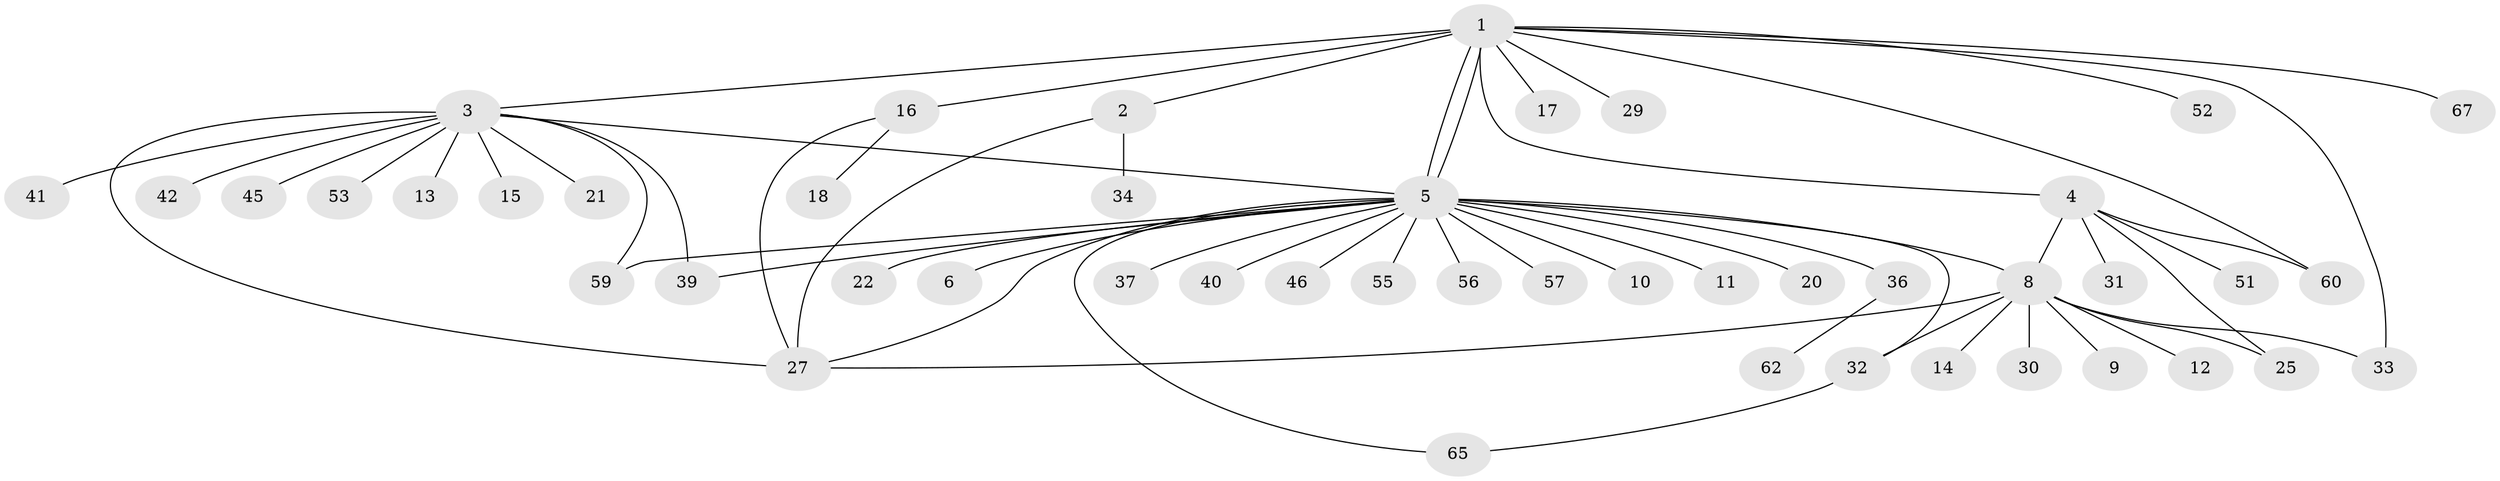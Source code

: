 // original degree distribution, {13: 0.014705882352941176, 3: 0.07352941176470588, 10: 0.014705882352941176, 8: 0.014705882352941176, 24: 0.014705882352941176, 1: 0.5588235294117647, 4: 0.029411764705882353, 12: 0.014705882352941176, 6: 0.014705882352941176, 2: 0.22058823529411764, 5: 0.029411764705882353}
// Generated by graph-tools (version 1.1) at 2025/18/03/04/25 18:18:12]
// undirected, 47 vertices, 60 edges
graph export_dot {
graph [start="1"]
  node [color=gray90,style=filled];
  1;
  2;
  3 [super="+7+26"];
  4 [super="+23"];
  5;
  6;
  8 [super="+19+24"];
  9;
  10;
  11;
  12;
  13;
  14;
  15;
  16 [super="+66+68+38+64"];
  17;
  18;
  20 [super="+48"];
  21;
  22;
  25;
  27 [super="+61"];
  29;
  30;
  31;
  32 [super="+50"];
  33;
  34;
  36 [super="+54+47"];
  37;
  39;
  40;
  41;
  42;
  45;
  46 [super="+49"];
  51;
  52 [super="+58"];
  53;
  55;
  56 [super="+63"];
  57;
  59;
  60;
  62;
  65;
  67;
  1 -- 2;
  1 -- 3;
  1 -- 4;
  1 -- 5;
  1 -- 5;
  1 -- 16 [weight=2];
  1 -- 17;
  1 -- 29;
  1 -- 33;
  1 -- 52;
  1 -- 60;
  1 -- 67;
  2 -- 27;
  2 -- 34;
  3 -- 13;
  3 -- 15;
  3 -- 42;
  3 -- 45;
  3 -- 53;
  3 -- 59;
  3 -- 27;
  3 -- 41;
  3 -- 21;
  3 -- 39;
  3 -- 5;
  4 -- 8 [weight=2];
  4 -- 25;
  4 -- 31;
  4 -- 51;
  4 -- 60;
  5 -- 6;
  5 -- 8 [weight=2];
  5 -- 10;
  5 -- 11;
  5 -- 20;
  5 -- 22;
  5 -- 32 [weight=2];
  5 -- 36;
  5 -- 37;
  5 -- 39;
  5 -- 40;
  5 -- 46;
  5 -- 55;
  5 -- 56;
  5 -- 57;
  5 -- 59;
  5 -- 65;
  5 -- 27;
  8 -- 9;
  8 -- 12;
  8 -- 14;
  8 -- 30;
  8 -- 33;
  8 -- 32;
  8 -- 27;
  8 -- 25;
  16 -- 18;
  16 -- 27;
  32 -- 65;
  36 -- 62;
}
